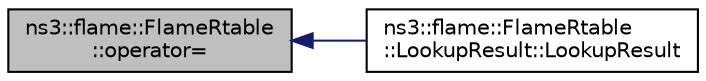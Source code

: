 digraph "ns3::flame::FlameRtable::operator="
{
  edge [fontname="Helvetica",fontsize="10",labelfontname="Helvetica",labelfontsize="10"];
  node [fontname="Helvetica",fontsize="10",shape=record];
  rankdir="LR";
  Node1 [label="ns3::flame::FlameRtable\l::operator=",height=0.2,width=0.4,color="black", fillcolor="grey75", style="filled", fontcolor="black"];
  Node1 -> Node2 [dir="back",color="midnightblue",fontsize="10",style="solid"];
  Node2 [label="ns3::flame::FlameRtable\l::LookupResult::LookupResult",height=0.2,width=0.4,color="black", fillcolor="white", style="filled",URL="$d5/dbe/structns3_1_1flame_1_1FlameRtable_1_1LookupResult.html#abbc4b1cb7a187c7d6d1f0e40eef25313"];
}

